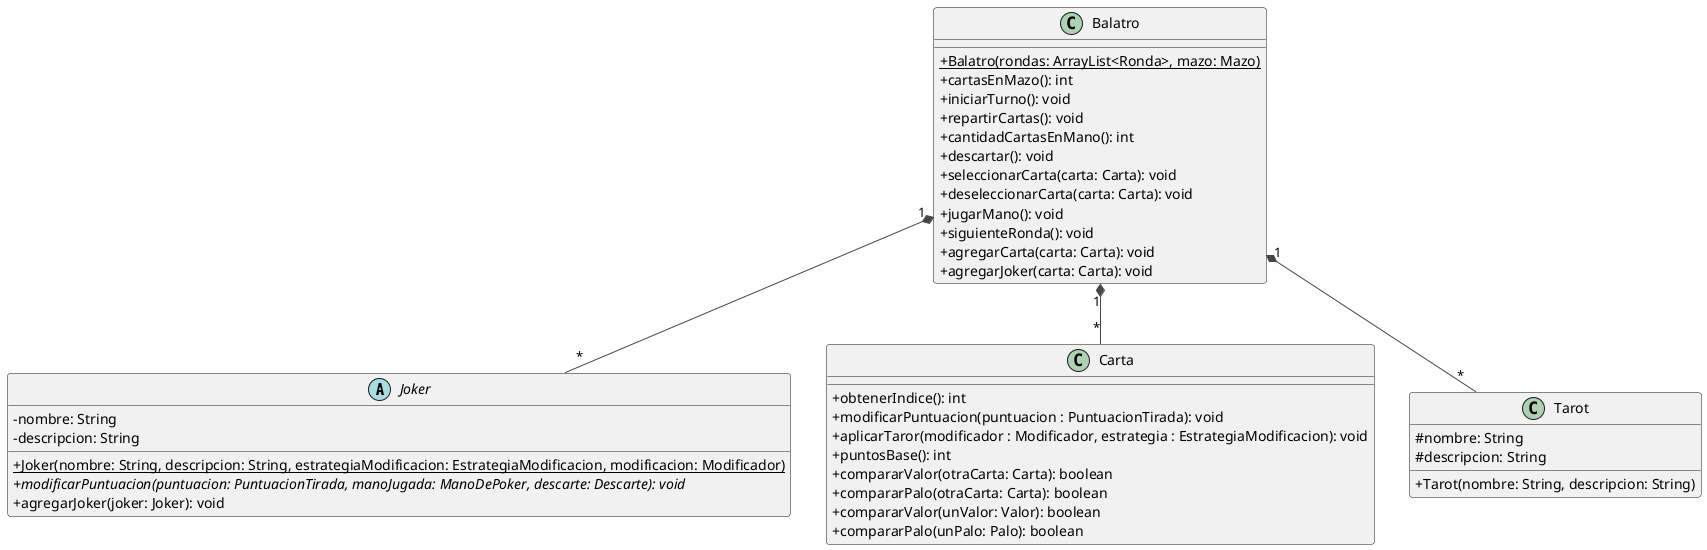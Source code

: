 @startuml
!theme vibrant
skinparam classAttributeIconSize 0

abstract class Joker {
    -nombre: String
    -descripcion: String
    +{static}Joker(nombre: String, descripcion: String, estrategiaModificacion: EstrategiaModificacion, modificacion: Modificador)
    +{abstract}modificarPuntuacion(puntuacion: PuntuacionTirada, manoJugada: ManoDePoker, descarte: Descarte): void
    +agregarJoker(joker: Joker): void
}

class Carta {
    +obtenerIndice(): int
    +modificarPuntuacion(puntuacion : PuntuacionTirada): void
    +aplicarTaror(modificador : Modificador, estrategia : EstrategiaModificacion): void
    +puntosBase(): int
    +compararValor(otraCarta: Carta): boolean
    +compararPalo(otraCarta: Carta): boolean
    +compararValor(unValor: Valor): boolean
    +compararPalo(unPalo: Palo): boolean
}


class Tarot {
    #nombre: String
    #descripcion: String
    +Tarot(nombre: String, descripcion: String)
}


class Balatro {
    +{static}Balatro(rondas: ArrayList<Ronda>, mazo: Mazo)
    +cartasEnMazo(): int
    +iniciarTurno(): void
    +repartirCartas(): void
    +cantidadCartasEnMano(): int
    +descartar(): void
    +seleccionarCarta(carta: Carta): void
    +deseleccionarCarta(carta: Carta): void
    +jugarMano(): void
    +siguienteRonda(): void
    +agregarCarta(carta: Carta): void
    +agregarJoker(carta: Carta): void
}

Balatro "1" *-- "*" Joker
Balatro "1" *-- "*" Tarot
Balatro "1" *-- "*" Carta
@enduml